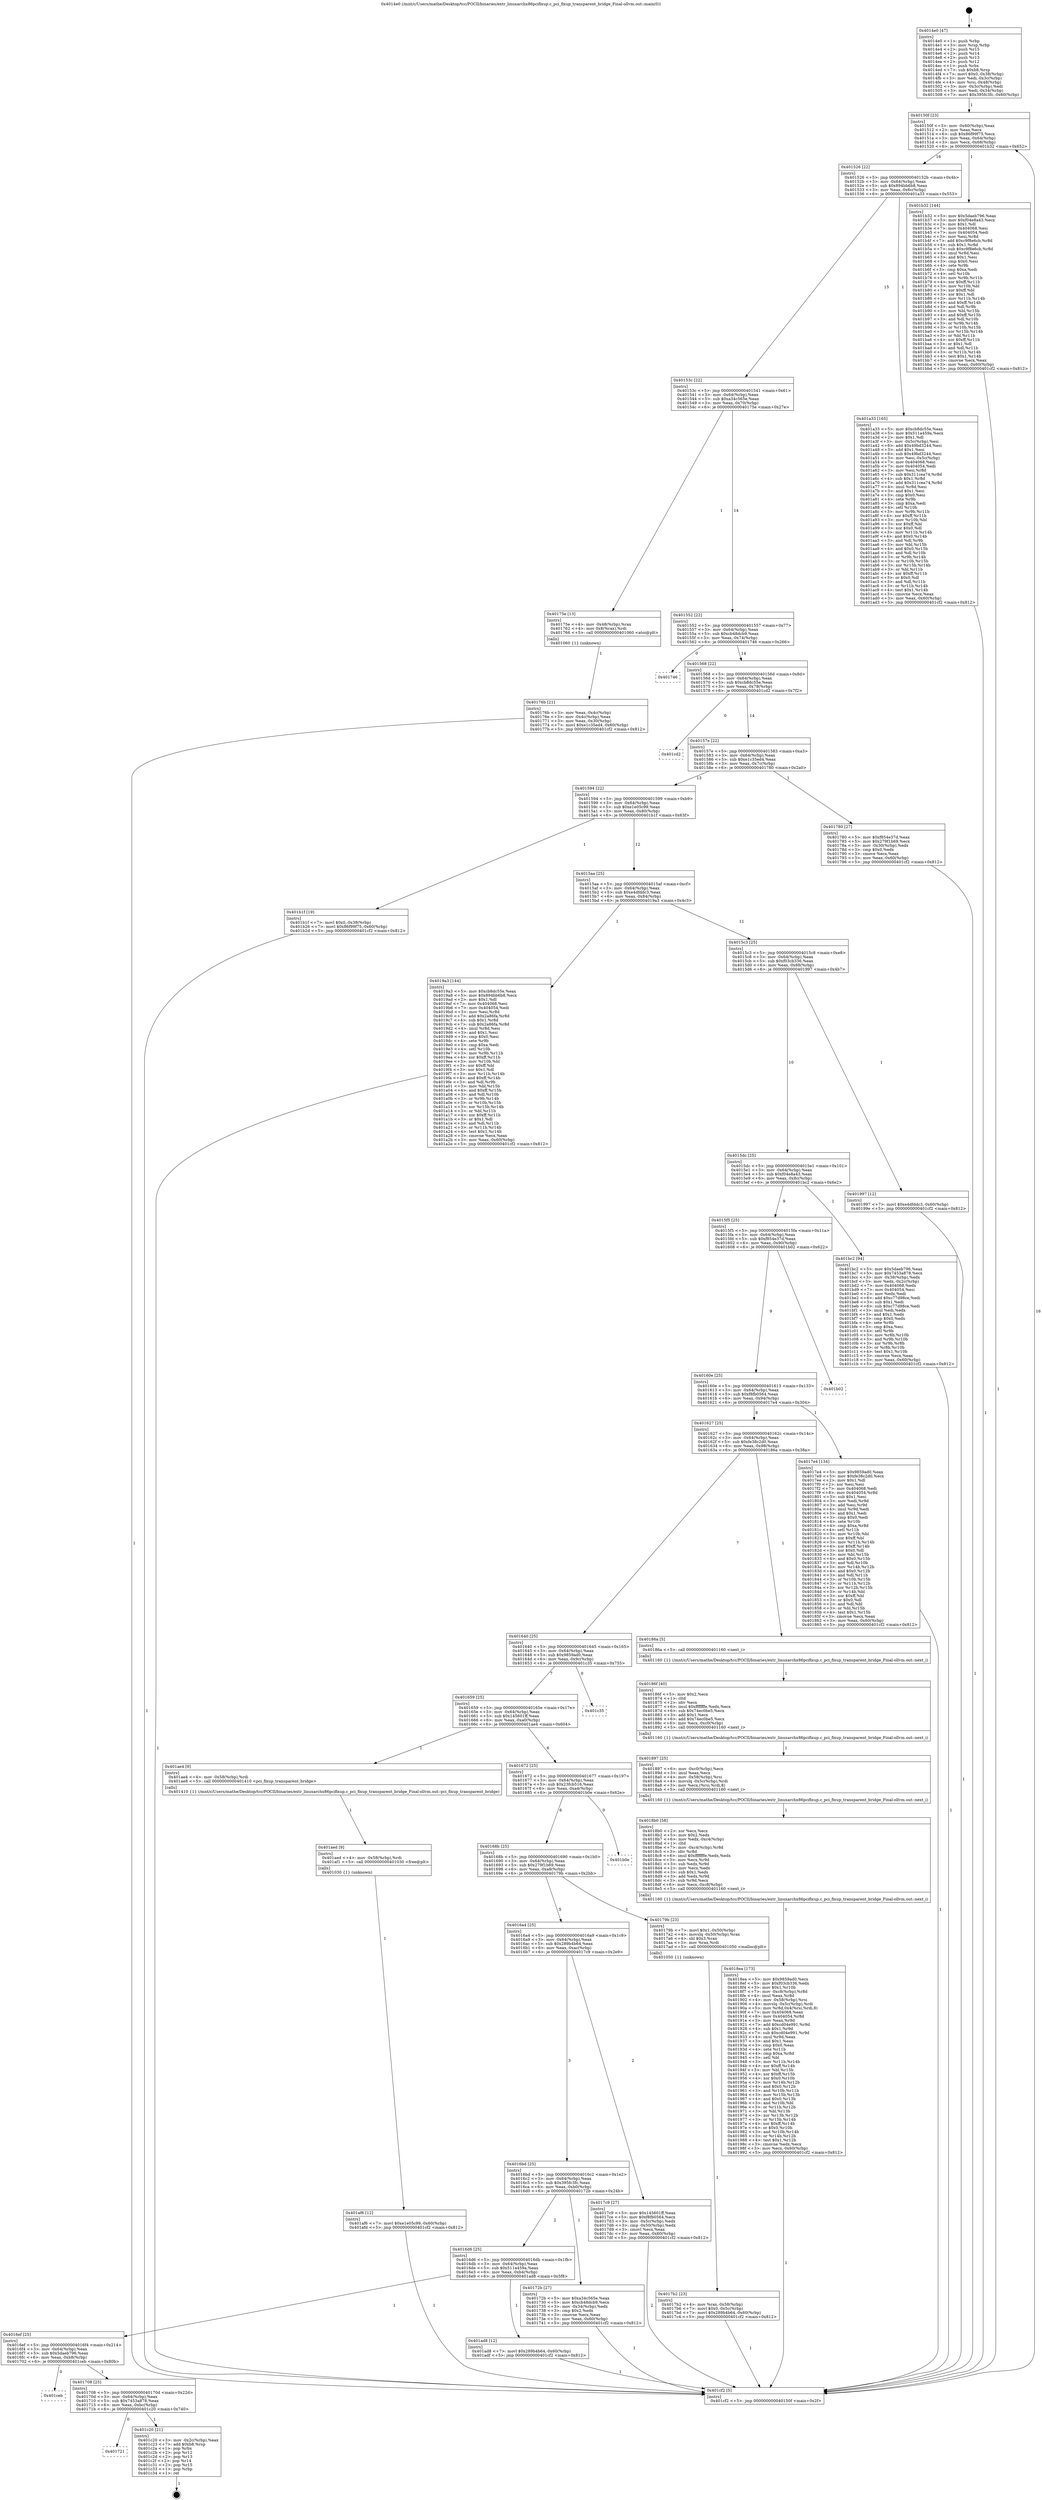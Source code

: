 digraph "0x4014e0" {
  label = "0x4014e0 (/mnt/c/Users/mathe/Desktop/tcc/POCII/binaries/extr_linuxarchx86pcifixup.c_pci_fixup_transparent_bridge_Final-ollvm.out::main(0))"
  labelloc = "t"
  node[shape=record]

  Entry [label="",width=0.3,height=0.3,shape=circle,fillcolor=black,style=filled]
  "0x40150f" [label="{
     0x40150f [23]\l
     | [instrs]\l
     &nbsp;&nbsp;0x40150f \<+3\>: mov -0x60(%rbp),%eax\l
     &nbsp;&nbsp;0x401512 \<+2\>: mov %eax,%ecx\l
     &nbsp;&nbsp;0x401514 \<+6\>: sub $0x86f99f75,%ecx\l
     &nbsp;&nbsp;0x40151a \<+3\>: mov %eax,-0x64(%rbp)\l
     &nbsp;&nbsp;0x40151d \<+3\>: mov %ecx,-0x68(%rbp)\l
     &nbsp;&nbsp;0x401520 \<+6\>: je 0000000000401b32 \<main+0x652\>\l
  }"]
  "0x401b32" [label="{
     0x401b32 [144]\l
     | [instrs]\l
     &nbsp;&nbsp;0x401b32 \<+5\>: mov $0x5daeb796,%eax\l
     &nbsp;&nbsp;0x401b37 \<+5\>: mov $0xf04e8a43,%ecx\l
     &nbsp;&nbsp;0x401b3c \<+2\>: mov $0x1,%dl\l
     &nbsp;&nbsp;0x401b3e \<+7\>: mov 0x404068,%esi\l
     &nbsp;&nbsp;0x401b45 \<+7\>: mov 0x404054,%edi\l
     &nbsp;&nbsp;0x401b4c \<+3\>: mov %esi,%r8d\l
     &nbsp;&nbsp;0x401b4f \<+7\>: add $0xc9f8e6cb,%r8d\l
     &nbsp;&nbsp;0x401b56 \<+4\>: sub $0x1,%r8d\l
     &nbsp;&nbsp;0x401b5a \<+7\>: sub $0xc9f8e6cb,%r8d\l
     &nbsp;&nbsp;0x401b61 \<+4\>: imul %r8d,%esi\l
     &nbsp;&nbsp;0x401b65 \<+3\>: and $0x1,%esi\l
     &nbsp;&nbsp;0x401b68 \<+3\>: cmp $0x0,%esi\l
     &nbsp;&nbsp;0x401b6b \<+4\>: sete %r9b\l
     &nbsp;&nbsp;0x401b6f \<+3\>: cmp $0xa,%edi\l
     &nbsp;&nbsp;0x401b72 \<+4\>: setl %r10b\l
     &nbsp;&nbsp;0x401b76 \<+3\>: mov %r9b,%r11b\l
     &nbsp;&nbsp;0x401b79 \<+4\>: xor $0xff,%r11b\l
     &nbsp;&nbsp;0x401b7d \<+3\>: mov %r10b,%bl\l
     &nbsp;&nbsp;0x401b80 \<+3\>: xor $0xff,%bl\l
     &nbsp;&nbsp;0x401b83 \<+3\>: xor $0x1,%dl\l
     &nbsp;&nbsp;0x401b86 \<+3\>: mov %r11b,%r14b\l
     &nbsp;&nbsp;0x401b89 \<+4\>: and $0xff,%r14b\l
     &nbsp;&nbsp;0x401b8d \<+3\>: and %dl,%r9b\l
     &nbsp;&nbsp;0x401b90 \<+3\>: mov %bl,%r15b\l
     &nbsp;&nbsp;0x401b93 \<+4\>: and $0xff,%r15b\l
     &nbsp;&nbsp;0x401b97 \<+3\>: and %dl,%r10b\l
     &nbsp;&nbsp;0x401b9a \<+3\>: or %r9b,%r14b\l
     &nbsp;&nbsp;0x401b9d \<+3\>: or %r10b,%r15b\l
     &nbsp;&nbsp;0x401ba0 \<+3\>: xor %r15b,%r14b\l
     &nbsp;&nbsp;0x401ba3 \<+3\>: or %bl,%r11b\l
     &nbsp;&nbsp;0x401ba6 \<+4\>: xor $0xff,%r11b\l
     &nbsp;&nbsp;0x401baa \<+3\>: or $0x1,%dl\l
     &nbsp;&nbsp;0x401bad \<+3\>: and %dl,%r11b\l
     &nbsp;&nbsp;0x401bb0 \<+3\>: or %r11b,%r14b\l
     &nbsp;&nbsp;0x401bb3 \<+4\>: test $0x1,%r14b\l
     &nbsp;&nbsp;0x401bb7 \<+3\>: cmovne %ecx,%eax\l
     &nbsp;&nbsp;0x401bba \<+3\>: mov %eax,-0x60(%rbp)\l
     &nbsp;&nbsp;0x401bbd \<+5\>: jmp 0000000000401cf2 \<main+0x812\>\l
  }"]
  "0x401526" [label="{
     0x401526 [22]\l
     | [instrs]\l
     &nbsp;&nbsp;0x401526 \<+5\>: jmp 000000000040152b \<main+0x4b\>\l
     &nbsp;&nbsp;0x40152b \<+3\>: mov -0x64(%rbp),%eax\l
     &nbsp;&nbsp;0x40152e \<+5\>: sub $0x894bb6b8,%eax\l
     &nbsp;&nbsp;0x401533 \<+3\>: mov %eax,-0x6c(%rbp)\l
     &nbsp;&nbsp;0x401536 \<+6\>: je 0000000000401a33 \<main+0x553\>\l
  }"]
  Exit [label="",width=0.3,height=0.3,shape=circle,fillcolor=black,style=filled,peripheries=2]
  "0x401a33" [label="{
     0x401a33 [165]\l
     | [instrs]\l
     &nbsp;&nbsp;0x401a33 \<+5\>: mov $0xcb8dc55e,%eax\l
     &nbsp;&nbsp;0x401a38 \<+5\>: mov $0x511a459a,%ecx\l
     &nbsp;&nbsp;0x401a3d \<+2\>: mov $0x1,%dl\l
     &nbsp;&nbsp;0x401a3f \<+3\>: mov -0x5c(%rbp),%esi\l
     &nbsp;&nbsp;0x401a42 \<+6\>: add $0x49bd3244,%esi\l
     &nbsp;&nbsp;0x401a48 \<+3\>: add $0x1,%esi\l
     &nbsp;&nbsp;0x401a4b \<+6\>: sub $0x49bd3244,%esi\l
     &nbsp;&nbsp;0x401a51 \<+3\>: mov %esi,-0x5c(%rbp)\l
     &nbsp;&nbsp;0x401a54 \<+7\>: mov 0x404068,%esi\l
     &nbsp;&nbsp;0x401a5b \<+7\>: mov 0x404054,%edi\l
     &nbsp;&nbsp;0x401a62 \<+3\>: mov %esi,%r8d\l
     &nbsp;&nbsp;0x401a65 \<+7\>: sub $0x311cea74,%r8d\l
     &nbsp;&nbsp;0x401a6c \<+4\>: sub $0x1,%r8d\l
     &nbsp;&nbsp;0x401a70 \<+7\>: add $0x311cea74,%r8d\l
     &nbsp;&nbsp;0x401a77 \<+4\>: imul %r8d,%esi\l
     &nbsp;&nbsp;0x401a7b \<+3\>: and $0x1,%esi\l
     &nbsp;&nbsp;0x401a7e \<+3\>: cmp $0x0,%esi\l
     &nbsp;&nbsp;0x401a81 \<+4\>: sete %r9b\l
     &nbsp;&nbsp;0x401a85 \<+3\>: cmp $0xa,%edi\l
     &nbsp;&nbsp;0x401a88 \<+4\>: setl %r10b\l
     &nbsp;&nbsp;0x401a8c \<+3\>: mov %r9b,%r11b\l
     &nbsp;&nbsp;0x401a8f \<+4\>: xor $0xff,%r11b\l
     &nbsp;&nbsp;0x401a93 \<+3\>: mov %r10b,%bl\l
     &nbsp;&nbsp;0x401a96 \<+3\>: xor $0xff,%bl\l
     &nbsp;&nbsp;0x401a99 \<+3\>: xor $0x0,%dl\l
     &nbsp;&nbsp;0x401a9c \<+3\>: mov %r11b,%r14b\l
     &nbsp;&nbsp;0x401a9f \<+4\>: and $0x0,%r14b\l
     &nbsp;&nbsp;0x401aa3 \<+3\>: and %dl,%r9b\l
     &nbsp;&nbsp;0x401aa6 \<+3\>: mov %bl,%r15b\l
     &nbsp;&nbsp;0x401aa9 \<+4\>: and $0x0,%r15b\l
     &nbsp;&nbsp;0x401aad \<+3\>: and %dl,%r10b\l
     &nbsp;&nbsp;0x401ab0 \<+3\>: or %r9b,%r14b\l
     &nbsp;&nbsp;0x401ab3 \<+3\>: or %r10b,%r15b\l
     &nbsp;&nbsp;0x401ab6 \<+3\>: xor %r15b,%r14b\l
     &nbsp;&nbsp;0x401ab9 \<+3\>: or %bl,%r11b\l
     &nbsp;&nbsp;0x401abc \<+4\>: xor $0xff,%r11b\l
     &nbsp;&nbsp;0x401ac0 \<+3\>: or $0x0,%dl\l
     &nbsp;&nbsp;0x401ac3 \<+3\>: and %dl,%r11b\l
     &nbsp;&nbsp;0x401ac6 \<+3\>: or %r11b,%r14b\l
     &nbsp;&nbsp;0x401ac9 \<+4\>: test $0x1,%r14b\l
     &nbsp;&nbsp;0x401acd \<+3\>: cmovne %ecx,%eax\l
     &nbsp;&nbsp;0x401ad0 \<+3\>: mov %eax,-0x60(%rbp)\l
     &nbsp;&nbsp;0x401ad3 \<+5\>: jmp 0000000000401cf2 \<main+0x812\>\l
  }"]
  "0x40153c" [label="{
     0x40153c [22]\l
     | [instrs]\l
     &nbsp;&nbsp;0x40153c \<+5\>: jmp 0000000000401541 \<main+0x61\>\l
     &nbsp;&nbsp;0x401541 \<+3\>: mov -0x64(%rbp),%eax\l
     &nbsp;&nbsp;0x401544 \<+5\>: sub $0xa34c565e,%eax\l
     &nbsp;&nbsp;0x401549 \<+3\>: mov %eax,-0x70(%rbp)\l
     &nbsp;&nbsp;0x40154c \<+6\>: je 000000000040175e \<main+0x27e\>\l
  }"]
  "0x401721" [label="{
     0x401721\l
  }", style=dashed]
  "0x40175e" [label="{
     0x40175e [13]\l
     | [instrs]\l
     &nbsp;&nbsp;0x40175e \<+4\>: mov -0x48(%rbp),%rax\l
     &nbsp;&nbsp;0x401762 \<+4\>: mov 0x8(%rax),%rdi\l
     &nbsp;&nbsp;0x401766 \<+5\>: call 0000000000401060 \<atoi@plt\>\l
     | [calls]\l
     &nbsp;&nbsp;0x401060 \{1\} (unknown)\l
  }"]
  "0x401552" [label="{
     0x401552 [22]\l
     | [instrs]\l
     &nbsp;&nbsp;0x401552 \<+5\>: jmp 0000000000401557 \<main+0x77\>\l
     &nbsp;&nbsp;0x401557 \<+3\>: mov -0x64(%rbp),%eax\l
     &nbsp;&nbsp;0x40155a \<+5\>: sub $0xcb48dcb9,%eax\l
     &nbsp;&nbsp;0x40155f \<+3\>: mov %eax,-0x74(%rbp)\l
     &nbsp;&nbsp;0x401562 \<+6\>: je 0000000000401746 \<main+0x266\>\l
  }"]
  "0x401c20" [label="{
     0x401c20 [21]\l
     | [instrs]\l
     &nbsp;&nbsp;0x401c20 \<+3\>: mov -0x2c(%rbp),%eax\l
     &nbsp;&nbsp;0x401c23 \<+7\>: add $0xb8,%rsp\l
     &nbsp;&nbsp;0x401c2a \<+1\>: pop %rbx\l
     &nbsp;&nbsp;0x401c2b \<+2\>: pop %r12\l
     &nbsp;&nbsp;0x401c2d \<+2\>: pop %r13\l
     &nbsp;&nbsp;0x401c2f \<+2\>: pop %r14\l
     &nbsp;&nbsp;0x401c31 \<+2\>: pop %r15\l
     &nbsp;&nbsp;0x401c33 \<+1\>: pop %rbp\l
     &nbsp;&nbsp;0x401c34 \<+1\>: ret\l
  }"]
  "0x401746" [label="{
     0x401746\l
  }", style=dashed]
  "0x401568" [label="{
     0x401568 [22]\l
     | [instrs]\l
     &nbsp;&nbsp;0x401568 \<+5\>: jmp 000000000040156d \<main+0x8d\>\l
     &nbsp;&nbsp;0x40156d \<+3\>: mov -0x64(%rbp),%eax\l
     &nbsp;&nbsp;0x401570 \<+5\>: sub $0xcb8dc55e,%eax\l
     &nbsp;&nbsp;0x401575 \<+3\>: mov %eax,-0x78(%rbp)\l
     &nbsp;&nbsp;0x401578 \<+6\>: je 0000000000401cd2 \<main+0x7f2\>\l
  }"]
  "0x401708" [label="{
     0x401708 [25]\l
     | [instrs]\l
     &nbsp;&nbsp;0x401708 \<+5\>: jmp 000000000040170d \<main+0x22d\>\l
     &nbsp;&nbsp;0x40170d \<+3\>: mov -0x64(%rbp),%eax\l
     &nbsp;&nbsp;0x401710 \<+5\>: sub $0x7453a878,%eax\l
     &nbsp;&nbsp;0x401715 \<+6\>: mov %eax,-0xbc(%rbp)\l
     &nbsp;&nbsp;0x40171b \<+6\>: je 0000000000401c20 \<main+0x740\>\l
  }"]
  "0x401cd2" [label="{
     0x401cd2\l
  }", style=dashed]
  "0x40157e" [label="{
     0x40157e [22]\l
     | [instrs]\l
     &nbsp;&nbsp;0x40157e \<+5\>: jmp 0000000000401583 \<main+0xa3\>\l
     &nbsp;&nbsp;0x401583 \<+3\>: mov -0x64(%rbp),%eax\l
     &nbsp;&nbsp;0x401586 \<+5\>: sub $0xe1c35ed4,%eax\l
     &nbsp;&nbsp;0x40158b \<+3\>: mov %eax,-0x7c(%rbp)\l
     &nbsp;&nbsp;0x40158e \<+6\>: je 0000000000401780 \<main+0x2a0\>\l
  }"]
  "0x401ceb" [label="{
     0x401ceb\l
  }", style=dashed]
  "0x401780" [label="{
     0x401780 [27]\l
     | [instrs]\l
     &nbsp;&nbsp;0x401780 \<+5\>: mov $0xf854e37d,%eax\l
     &nbsp;&nbsp;0x401785 \<+5\>: mov $0x279f1b69,%ecx\l
     &nbsp;&nbsp;0x40178a \<+3\>: mov -0x30(%rbp),%edx\l
     &nbsp;&nbsp;0x40178d \<+3\>: cmp $0x0,%edx\l
     &nbsp;&nbsp;0x401790 \<+3\>: cmove %ecx,%eax\l
     &nbsp;&nbsp;0x401793 \<+3\>: mov %eax,-0x60(%rbp)\l
     &nbsp;&nbsp;0x401796 \<+5\>: jmp 0000000000401cf2 \<main+0x812\>\l
  }"]
  "0x401594" [label="{
     0x401594 [22]\l
     | [instrs]\l
     &nbsp;&nbsp;0x401594 \<+5\>: jmp 0000000000401599 \<main+0xb9\>\l
     &nbsp;&nbsp;0x401599 \<+3\>: mov -0x64(%rbp),%eax\l
     &nbsp;&nbsp;0x40159c \<+5\>: sub $0xe1e05c99,%eax\l
     &nbsp;&nbsp;0x4015a1 \<+3\>: mov %eax,-0x80(%rbp)\l
     &nbsp;&nbsp;0x4015a4 \<+6\>: je 0000000000401b1f \<main+0x63f\>\l
  }"]
  "0x401af6" [label="{
     0x401af6 [12]\l
     | [instrs]\l
     &nbsp;&nbsp;0x401af6 \<+7\>: movl $0xe1e05c99,-0x60(%rbp)\l
     &nbsp;&nbsp;0x401afd \<+5\>: jmp 0000000000401cf2 \<main+0x812\>\l
  }"]
  "0x401b1f" [label="{
     0x401b1f [19]\l
     | [instrs]\l
     &nbsp;&nbsp;0x401b1f \<+7\>: movl $0x0,-0x38(%rbp)\l
     &nbsp;&nbsp;0x401b26 \<+7\>: movl $0x86f99f75,-0x60(%rbp)\l
     &nbsp;&nbsp;0x401b2d \<+5\>: jmp 0000000000401cf2 \<main+0x812\>\l
  }"]
  "0x4015aa" [label="{
     0x4015aa [25]\l
     | [instrs]\l
     &nbsp;&nbsp;0x4015aa \<+5\>: jmp 00000000004015af \<main+0xcf\>\l
     &nbsp;&nbsp;0x4015af \<+3\>: mov -0x64(%rbp),%eax\l
     &nbsp;&nbsp;0x4015b2 \<+5\>: sub $0xe4dfddc3,%eax\l
     &nbsp;&nbsp;0x4015b7 \<+6\>: mov %eax,-0x84(%rbp)\l
     &nbsp;&nbsp;0x4015bd \<+6\>: je 00000000004019a3 \<main+0x4c3\>\l
  }"]
  "0x401aed" [label="{
     0x401aed [9]\l
     | [instrs]\l
     &nbsp;&nbsp;0x401aed \<+4\>: mov -0x58(%rbp),%rdi\l
     &nbsp;&nbsp;0x401af1 \<+5\>: call 0000000000401030 \<free@plt\>\l
     | [calls]\l
     &nbsp;&nbsp;0x401030 \{1\} (unknown)\l
  }"]
  "0x4019a3" [label="{
     0x4019a3 [144]\l
     | [instrs]\l
     &nbsp;&nbsp;0x4019a3 \<+5\>: mov $0xcb8dc55e,%eax\l
     &nbsp;&nbsp;0x4019a8 \<+5\>: mov $0x894bb6b8,%ecx\l
     &nbsp;&nbsp;0x4019ad \<+2\>: mov $0x1,%dl\l
     &nbsp;&nbsp;0x4019af \<+7\>: mov 0x404068,%esi\l
     &nbsp;&nbsp;0x4019b6 \<+7\>: mov 0x404054,%edi\l
     &nbsp;&nbsp;0x4019bd \<+3\>: mov %esi,%r8d\l
     &nbsp;&nbsp;0x4019c0 \<+7\>: add $0x2a86fa,%r8d\l
     &nbsp;&nbsp;0x4019c7 \<+4\>: sub $0x1,%r8d\l
     &nbsp;&nbsp;0x4019cb \<+7\>: sub $0x2a86fa,%r8d\l
     &nbsp;&nbsp;0x4019d2 \<+4\>: imul %r8d,%esi\l
     &nbsp;&nbsp;0x4019d6 \<+3\>: and $0x1,%esi\l
     &nbsp;&nbsp;0x4019d9 \<+3\>: cmp $0x0,%esi\l
     &nbsp;&nbsp;0x4019dc \<+4\>: sete %r9b\l
     &nbsp;&nbsp;0x4019e0 \<+3\>: cmp $0xa,%edi\l
     &nbsp;&nbsp;0x4019e3 \<+4\>: setl %r10b\l
     &nbsp;&nbsp;0x4019e7 \<+3\>: mov %r9b,%r11b\l
     &nbsp;&nbsp;0x4019ea \<+4\>: xor $0xff,%r11b\l
     &nbsp;&nbsp;0x4019ee \<+3\>: mov %r10b,%bl\l
     &nbsp;&nbsp;0x4019f1 \<+3\>: xor $0xff,%bl\l
     &nbsp;&nbsp;0x4019f4 \<+3\>: xor $0x1,%dl\l
     &nbsp;&nbsp;0x4019f7 \<+3\>: mov %r11b,%r14b\l
     &nbsp;&nbsp;0x4019fa \<+4\>: and $0xff,%r14b\l
     &nbsp;&nbsp;0x4019fe \<+3\>: and %dl,%r9b\l
     &nbsp;&nbsp;0x401a01 \<+3\>: mov %bl,%r15b\l
     &nbsp;&nbsp;0x401a04 \<+4\>: and $0xff,%r15b\l
     &nbsp;&nbsp;0x401a08 \<+3\>: and %dl,%r10b\l
     &nbsp;&nbsp;0x401a0b \<+3\>: or %r9b,%r14b\l
     &nbsp;&nbsp;0x401a0e \<+3\>: or %r10b,%r15b\l
     &nbsp;&nbsp;0x401a11 \<+3\>: xor %r15b,%r14b\l
     &nbsp;&nbsp;0x401a14 \<+3\>: or %bl,%r11b\l
     &nbsp;&nbsp;0x401a17 \<+4\>: xor $0xff,%r11b\l
     &nbsp;&nbsp;0x401a1b \<+3\>: or $0x1,%dl\l
     &nbsp;&nbsp;0x401a1e \<+3\>: and %dl,%r11b\l
     &nbsp;&nbsp;0x401a21 \<+3\>: or %r11b,%r14b\l
     &nbsp;&nbsp;0x401a24 \<+4\>: test $0x1,%r14b\l
     &nbsp;&nbsp;0x401a28 \<+3\>: cmovne %ecx,%eax\l
     &nbsp;&nbsp;0x401a2b \<+3\>: mov %eax,-0x60(%rbp)\l
     &nbsp;&nbsp;0x401a2e \<+5\>: jmp 0000000000401cf2 \<main+0x812\>\l
  }"]
  "0x4015c3" [label="{
     0x4015c3 [25]\l
     | [instrs]\l
     &nbsp;&nbsp;0x4015c3 \<+5\>: jmp 00000000004015c8 \<main+0xe8\>\l
     &nbsp;&nbsp;0x4015c8 \<+3\>: mov -0x64(%rbp),%eax\l
     &nbsp;&nbsp;0x4015cb \<+5\>: sub $0xf03cb336,%eax\l
     &nbsp;&nbsp;0x4015d0 \<+6\>: mov %eax,-0x88(%rbp)\l
     &nbsp;&nbsp;0x4015d6 \<+6\>: je 0000000000401997 \<main+0x4b7\>\l
  }"]
  "0x4016ef" [label="{
     0x4016ef [25]\l
     | [instrs]\l
     &nbsp;&nbsp;0x4016ef \<+5\>: jmp 00000000004016f4 \<main+0x214\>\l
     &nbsp;&nbsp;0x4016f4 \<+3\>: mov -0x64(%rbp),%eax\l
     &nbsp;&nbsp;0x4016f7 \<+5\>: sub $0x5daeb796,%eax\l
     &nbsp;&nbsp;0x4016fc \<+6\>: mov %eax,-0xb8(%rbp)\l
     &nbsp;&nbsp;0x401702 \<+6\>: je 0000000000401ceb \<main+0x80b\>\l
  }"]
  "0x401997" [label="{
     0x401997 [12]\l
     | [instrs]\l
     &nbsp;&nbsp;0x401997 \<+7\>: movl $0xe4dfddc3,-0x60(%rbp)\l
     &nbsp;&nbsp;0x40199e \<+5\>: jmp 0000000000401cf2 \<main+0x812\>\l
  }"]
  "0x4015dc" [label="{
     0x4015dc [25]\l
     | [instrs]\l
     &nbsp;&nbsp;0x4015dc \<+5\>: jmp 00000000004015e1 \<main+0x101\>\l
     &nbsp;&nbsp;0x4015e1 \<+3\>: mov -0x64(%rbp),%eax\l
     &nbsp;&nbsp;0x4015e4 \<+5\>: sub $0xf04e8a43,%eax\l
     &nbsp;&nbsp;0x4015e9 \<+6\>: mov %eax,-0x8c(%rbp)\l
     &nbsp;&nbsp;0x4015ef \<+6\>: je 0000000000401bc2 \<main+0x6e2\>\l
  }"]
  "0x401ad8" [label="{
     0x401ad8 [12]\l
     | [instrs]\l
     &nbsp;&nbsp;0x401ad8 \<+7\>: movl $0x289b4b64,-0x60(%rbp)\l
     &nbsp;&nbsp;0x401adf \<+5\>: jmp 0000000000401cf2 \<main+0x812\>\l
  }"]
  "0x401bc2" [label="{
     0x401bc2 [94]\l
     | [instrs]\l
     &nbsp;&nbsp;0x401bc2 \<+5\>: mov $0x5daeb796,%eax\l
     &nbsp;&nbsp;0x401bc7 \<+5\>: mov $0x7453a878,%ecx\l
     &nbsp;&nbsp;0x401bcc \<+3\>: mov -0x38(%rbp),%edx\l
     &nbsp;&nbsp;0x401bcf \<+3\>: mov %edx,-0x2c(%rbp)\l
     &nbsp;&nbsp;0x401bd2 \<+7\>: mov 0x404068,%edx\l
     &nbsp;&nbsp;0x401bd9 \<+7\>: mov 0x404054,%esi\l
     &nbsp;&nbsp;0x401be0 \<+2\>: mov %edx,%edi\l
     &nbsp;&nbsp;0x401be2 \<+6\>: add $0xc77d98ce,%edi\l
     &nbsp;&nbsp;0x401be8 \<+3\>: sub $0x1,%edi\l
     &nbsp;&nbsp;0x401beb \<+6\>: sub $0xc77d98ce,%edi\l
     &nbsp;&nbsp;0x401bf1 \<+3\>: imul %edi,%edx\l
     &nbsp;&nbsp;0x401bf4 \<+3\>: and $0x1,%edx\l
     &nbsp;&nbsp;0x401bf7 \<+3\>: cmp $0x0,%edx\l
     &nbsp;&nbsp;0x401bfa \<+4\>: sete %r8b\l
     &nbsp;&nbsp;0x401bfe \<+3\>: cmp $0xa,%esi\l
     &nbsp;&nbsp;0x401c01 \<+4\>: setl %r9b\l
     &nbsp;&nbsp;0x401c05 \<+3\>: mov %r8b,%r10b\l
     &nbsp;&nbsp;0x401c08 \<+3\>: and %r9b,%r10b\l
     &nbsp;&nbsp;0x401c0b \<+3\>: xor %r9b,%r8b\l
     &nbsp;&nbsp;0x401c0e \<+3\>: or %r8b,%r10b\l
     &nbsp;&nbsp;0x401c11 \<+4\>: test $0x1,%r10b\l
     &nbsp;&nbsp;0x401c15 \<+3\>: cmovne %ecx,%eax\l
     &nbsp;&nbsp;0x401c18 \<+3\>: mov %eax,-0x60(%rbp)\l
     &nbsp;&nbsp;0x401c1b \<+5\>: jmp 0000000000401cf2 \<main+0x812\>\l
  }"]
  "0x4015f5" [label="{
     0x4015f5 [25]\l
     | [instrs]\l
     &nbsp;&nbsp;0x4015f5 \<+5\>: jmp 00000000004015fa \<main+0x11a\>\l
     &nbsp;&nbsp;0x4015fa \<+3\>: mov -0x64(%rbp),%eax\l
     &nbsp;&nbsp;0x4015fd \<+5\>: sub $0xf854e37d,%eax\l
     &nbsp;&nbsp;0x401602 \<+6\>: mov %eax,-0x90(%rbp)\l
     &nbsp;&nbsp;0x401608 \<+6\>: je 0000000000401b02 \<main+0x622\>\l
  }"]
  "0x4018ea" [label="{
     0x4018ea [173]\l
     | [instrs]\l
     &nbsp;&nbsp;0x4018ea \<+5\>: mov $0x9859ad0,%ecx\l
     &nbsp;&nbsp;0x4018ef \<+5\>: mov $0xf03cb336,%edx\l
     &nbsp;&nbsp;0x4018f4 \<+3\>: mov $0x1,%r10b\l
     &nbsp;&nbsp;0x4018f7 \<+7\>: mov -0xc8(%rbp),%r8d\l
     &nbsp;&nbsp;0x4018fe \<+4\>: imul %eax,%r8d\l
     &nbsp;&nbsp;0x401902 \<+4\>: mov -0x58(%rbp),%rsi\l
     &nbsp;&nbsp;0x401906 \<+4\>: movslq -0x5c(%rbp),%rdi\l
     &nbsp;&nbsp;0x40190a \<+5\>: mov %r8d,0x4(%rsi,%rdi,8)\l
     &nbsp;&nbsp;0x40190f \<+7\>: mov 0x404068,%eax\l
     &nbsp;&nbsp;0x401916 \<+8\>: mov 0x404054,%r8d\l
     &nbsp;&nbsp;0x40191e \<+3\>: mov %eax,%r9d\l
     &nbsp;&nbsp;0x401921 \<+7\>: add $0xcd04e991,%r9d\l
     &nbsp;&nbsp;0x401928 \<+4\>: sub $0x1,%r9d\l
     &nbsp;&nbsp;0x40192c \<+7\>: sub $0xcd04e991,%r9d\l
     &nbsp;&nbsp;0x401933 \<+4\>: imul %r9d,%eax\l
     &nbsp;&nbsp;0x401937 \<+3\>: and $0x1,%eax\l
     &nbsp;&nbsp;0x40193a \<+3\>: cmp $0x0,%eax\l
     &nbsp;&nbsp;0x40193d \<+4\>: sete %r11b\l
     &nbsp;&nbsp;0x401941 \<+4\>: cmp $0xa,%r8d\l
     &nbsp;&nbsp;0x401945 \<+3\>: setl %bl\l
     &nbsp;&nbsp;0x401948 \<+3\>: mov %r11b,%r14b\l
     &nbsp;&nbsp;0x40194b \<+4\>: xor $0xff,%r14b\l
     &nbsp;&nbsp;0x40194f \<+3\>: mov %bl,%r15b\l
     &nbsp;&nbsp;0x401952 \<+4\>: xor $0xff,%r15b\l
     &nbsp;&nbsp;0x401956 \<+4\>: xor $0x0,%r10b\l
     &nbsp;&nbsp;0x40195a \<+3\>: mov %r14b,%r12b\l
     &nbsp;&nbsp;0x40195d \<+4\>: and $0x0,%r12b\l
     &nbsp;&nbsp;0x401961 \<+3\>: and %r10b,%r11b\l
     &nbsp;&nbsp;0x401964 \<+3\>: mov %r15b,%r13b\l
     &nbsp;&nbsp;0x401967 \<+4\>: and $0x0,%r13b\l
     &nbsp;&nbsp;0x40196b \<+3\>: and %r10b,%bl\l
     &nbsp;&nbsp;0x40196e \<+3\>: or %r11b,%r12b\l
     &nbsp;&nbsp;0x401971 \<+3\>: or %bl,%r13b\l
     &nbsp;&nbsp;0x401974 \<+3\>: xor %r13b,%r12b\l
     &nbsp;&nbsp;0x401977 \<+3\>: or %r15b,%r14b\l
     &nbsp;&nbsp;0x40197a \<+4\>: xor $0xff,%r14b\l
     &nbsp;&nbsp;0x40197e \<+4\>: or $0x0,%r10b\l
     &nbsp;&nbsp;0x401982 \<+3\>: and %r10b,%r14b\l
     &nbsp;&nbsp;0x401985 \<+3\>: or %r14b,%r12b\l
     &nbsp;&nbsp;0x401988 \<+4\>: test $0x1,%r12b\l
     &nbsp;&nbsp;0x40198c \<+3\>: cmovne %edx,%ecx\l
     &nbsp;&nbsp;0x40198f \<+3\>: mov %ecx,-0x60(%rbp)\l
     &nbsp;&nbsp;0x401992 \<+5\>: jmp 0000000000401cf2 \<main+0x812\>\l
  }"]
  "0x401b02" [label="{
     0x401b02\l
  }", style=dashed]
  "0x40160e" [label="{
     0x40160e [25]\l
     | [instrs]\l
     &nbsp;&nbsp;0x40160e \<+5\>: jmp 0000000000401613 \<main+0x133\>\l
     &nbsp;&nbsp;0x401613 \<+3\>: mov -0x64(%rbp),%eax\l
     &nbsp;&nbsp;0x401616 \<+5\>: sub $0xf8fb0564,%eax\l
     &nbsp;&nbsp;0x40161b \<+6\>: mov %eax,-0x94(%rbp)\l
     &nbsp;&nbsp;0x401621 \<+6\>: je 00000000004017e4 \<main+0x304\>\l
  }"]
  "0x4018b0" [label="{
     0x4018b0 [58]\l
     | [instrs]\l
     &nbsp;&nbsp;0x4018b0 \<+2\>: xor %ecx,%ecx\l
     &nbsp;&nbsp;0x4018b2 \<+5\>: mov $0x2,%edx\l
     &nbsp;&nbsp;0x4018b7 \<+6\>: mov %edx,-0xc4(%rbp)\l
     &nbsp;&nbsp;0x4018bd \<+1\>: cltd\l
     &nbsp;&nbsp;0x4018be \<+7\>: mov -0xc4(%rbp),%r8d\l
     &nbsp;&nbsp;0x4018c5 \<+3\>: idiv %r8d\l
     &nbsp;&nbsp;0x4018c8 \<+6\>: imul $0xfffffffe,%edx,%edx\l
     &nbsp;&nbsp;0x4018ce \<+3\>: mov %ecx,%r9d\l
     &nbsp;&nbsp;0x4018d1 \<+3\>: sub %edx,%r9d\l
     &nbsp;&nbsp;0x4018d4 \<+2\>: mov %ecx,%edx\l
     &nbsp;&nbsp;0x4018d6 \<+3\>: sub $0x1,%edx\l
     &nbsp;&nbsp;0x4018d9 \<+3\>: add %edx,%r9d\l
     &nbsp;&nbsp;0x4018dc \<+3\>: sub %r9d,%ecx\l
     &nbsp;&nbsp;0x4018df \<+6\>: mov %ecx,-0xc8(%rbp)\l
     &nbsp;&nbsp;0x4018e5 \<+5\>: call 0000000000401160 \<next_i\>\l
     | [calls]\l
     &nbsp;&nbsp;0x401160 \{1\} (/mnt/c/Users/mathe/Desktop/tcc/POCII/binaries/extr_linuxarchx86pcifixup.c_pci_fixup_transparent_bridge_Final-ollvm.out::next_i)\l
  }"]
  "0x4017e4" [label="{
     0x4017e4 [134]\l
     | [instrs]\l
     &nbsp;&nbsp;0x4017e4 \<+5\>: mov $0x9859ad0,%eax\l
     &nbsp;&nbsp;0x4017e9 \<+5\>: mov $0xfe38c2d0,%ecx\l
     &nbsp;&nbsp;0x4017ee \<+2\>: mov $0x1,%dl\l
     &nbsp;&nbsp;0x4017f0 \<+2\>: xor %esi,%esi\l
     &nbsp;&nbsp;0x4017f2 \<+7\>: mov 0x404068,%edi\l
     &nbsp;&nbsp;0x4017f9 \<+8\>: mov 0x404054,%r8d\l
     &nbsp;&nbsp;0x401801 \<+3\>: sub $0x1,%esi\l
     &nbsp;&nbsp;0x401804 \<+3\>: mov %edi,%r9d\l
     &nbsp;&nbsp;0x401807 \<+3\>: add %esi,%r9d\l
     &nbsp;&nbsp;0x40180a \<+4\>: imul %r9d,%edi\l
     &nbsp;&nbsp;0x40180e \<+3\>: and $0x1,%edi\l
     &nbsp;&nbsp;0x401811 \<+3\>: cmp $0x0,%edi\l
     &nbsp;&nbsp;0x401814 \<+4\>: sete %r10b\l
     &nbsp;&nbsp;0x401818 \<+4\>: cmp $0xa,%r8d\l
     &nbsp;&nbsp;0x40181c \<+4\>: setl %r11b\l
     &nbsp;&nbsp;0x401820 \<+3\>: mov %r10b,%bl\l
     &nbsp;&nbsp;0x401823 \<+3\>: xor $0xff,%bl\l
     &nbsp;&nbsp;0x401826 \<+3\>: mov %r11b,%r14b\l
     &nbsp;&nbsp;0x401829 \<+4\>: xor $0xff,%r14b\l
     &nbsp;&nbsp;0x40182d \<+3\>: xor $0x0,%dl\l
     &nbsp;&nbsp;0x401830 \<+3\>: mov %bl,%r15b\l
     &nbsp;&nbsp;0x401833 \<+4\>: and $0x0,%r15b\l
     &nbsp;&nbsp;0x401837 \<+3\>: and %dl,%r10b\l
     &nbsp;&nbsp;0x40183a \<+3\>: mov %r14b,%r12b\l
     &nbsp;&nbsp;0x40183d \<+4\>: and $0x0,%r12b\l
     &nbsp;&nbsp;0x401841 \<+3\>: and %dl,%r11b\l
     &nbsp;&nbsp;0x401844 \<+3\>: or %r10b,%r15b\l
     &nbsp;&nbsp;0x401847 \<+3\>: or %r11b,%r12b\l
     &nbsp;&nbsp;0x40184a \<+3\>: xor %r12b,%r15b\l
     &nbsp;&nbsp;0x40184d \<+3\>: or %r14b,%bl\l
     &nbsp;&nbsp;0x401850 \<+3\>: xor $0xff,%bl\l
     &nbsp;&nbsp;0x401853 \<+3\>: or $0x0,%dl\l
     &nbsp;&nbsp;0x401856 \<+2\>: and %dl,%bl\l
     &nbsp;&nbsp;0x401858 \<+3\>: or %bl,%r15b\l
     &nbsp;&nbsp;0x40185b \<+4\>: test $0x1,%r15b\l
     &nbsp;&nbsp;0x40185f \<+3\>: cmovne %ecx,%eax\l
     &nbsp;&nbsp;0x401862 \<+3\>: mov %eax,-0x60(%rbp)\l
     &nbsp;&nbsp;0x401865 \<+5\>: jmp 0000000000401cf2 \<main+0x812\>\l
  }"]
  "0x401627" [label="{
     0x401627 [25]\l
     | [instrs]\l
     &nbsp;&nbsp;0x401627 \<+5\>: jmp 000000000040162c \<main+0x14c\>\l
     &nbsp;&nbsp;0x40162c \<+3\>: mov -0x64(%rbp),%eax\l
     &nbsp;&nbsp;0x40162f \<+5\>: sub $0xfe38c2d0,%eax\l
     &nbsp;&nbsp;0x401634 \<+6\>: mov %eax,-0x98(%rbp)\l
     &nbsp;&nbsp;0x40163a \<+6\>: je 000000000040186a \<main+0x38a\>\l
  }"]
  "0x401897" [label="{
     0x401897 [25]\l
     | [instrs]\l
     &nbsp;&nbsp;0x401897 \<+6\>: mov -0xc0(%rbp),%ecx\l
     &nbsp;&nbsp;0x40189d \<+3\>: imul %eax,%ecx\l
     &nbsp;&nbsp;0x4018a0 \<+4\>: mov -0x58(%rbp),%rsi\l
     &nbsp;&nbsp;0x4018a4 \<+4\>: movslq -0x5c(%rbp),%rdi\l
     &nbsp;&nbsp;0x4018a8 \<+3\>: mov %ecx,(%rsi,%rdi,8)\l
     &nbsp;&nbsp;0x4018ab \<+5\>: call 0000000000401160 \<next_i\>\l
     | [calls]\l
     &nbsp;&nbsp;0x401160 \{1\} (/mnt/c/Users/mathe/Desktop/tcc/POCII/binaries/extr_linuxarchx86pcifixup.c_pci_fixup_transparent_bridge_Final-ollvm.out::next_i)\l
  }"]
  "0x40186a" [label="{
     0x40186a [5]\l
     | [instrs]\l
     &nbsp;&nbsp;0x40186a \<+5\>: call 0000000000401160 \<next_i\>\l
     | [calls]\l
     &nbsp;&nbsp;0x401160 \{1\} (/mnt/c/Users/mathe/Desktop/tcc/POCII/binaries/extr_linuxarchx86pcifixup.c_pci_fixup_transparent_bridge_Final-ollvm.out::next_i)\l
  }"]
  "0x401640" [label="{
     0x401640 [25]\l
     | [instrs]\l
     &nbsp;&nbsp;0x401640 \<+5\>: jmp 0000000000401645 \<main+0x165\>\l
     &nbsp;&nbsp;0x401645 \<+3\>: mov -0x64(%rbp),%eax\l
     &nbsp;&nbsp;0x401648 \<+5\>: sub $0x9859ad0,%eax\l
     &nbsp;&nbsp;0x40164d \<+6\>: mov %eax,-0x9c(%rbp)\l
     &nbsp;&nbsp;0x401653 \<+6\>: je 0000000000401c35 \<main+0x755\>\l
  }"]
  "0x40186f" [label="{
     0x40186f [40]\l
     | [instrs]\l
     &nbsp;&nbsp;0x40186f \<+5\>: mov $0x2,%ecx\l
     &nbsp;&nbsp;0x401874 \<+1\>: cltd\l
     &nbsp;&nbsp;0x401875 \<+2\>: idiv %ecx\l
     &nbsp;&nbsp;0x401877 \<+6\>: imul $0xfffffffe,%edx,%ecx\l
     &nbsp;&nbsp;0x40187d \<+6\>: sub $0x74ec0be5,%ecx\l
     &nbsp;&nbsp;0x401883 \<+3\>: add $0x1,%ecx\l
     &nbsp;&nbsp;0x401886 \<+6\>: add $0x74ec0be5,%ecx\l
     &nbsp;&nbsp;0x40188c \<+6\>: mov %ecx,-0xc0(%rbp)\l
     &nbsp;&nbsp;0x401892 \<+5\>: call 0000000000401160 \<next_i\>\l
     | [calls]\l
     &nbsp;&nbsp;0x401160 \{1\} (/mnt/c/Users/mathe/Desktop/tcc/POCII/binaries/extr_linuxarchx86pcifixup.c_pci_fixup_transparent_bridge_Final-ollvm.out::next_i)\l
  }"]
  "0x401c35" [label="{
     0x401c35\l
  }", style=dashed]
  "0x401659" [label="{
     0x401659 [25]\l
     | [instrs]\l
     &nbsp;&nbsp;0x401659 \<+5\>: jmp 000000000040165e \<main+0x17e\>\l
     &nbsp;&nbsp;0x40165e \<+3\>: mov -0x64(%rbp),%eax\l
     &nbsp;&nbsp;0x401661 \<+5\>: sub $0x145601ff,%eax\l
     &nbsp;&nbsp;0x401666 \<+6\>: mov %eax,-0xa0(%rbp)\l
     &nbsp;&nbsp;0x40166c \<+6\>: je 0000000000401ae4 \<main+0x604\>\l
  }"]
  "0x4017b2" [label="{
     0x4017b2 [23]\l
     | [instrs]\l
     &nbsp;&nbsp;0x4017b2 \<+4\>: mov %rax,-0x58(%rbp)\l
     &nbsp;&nbsp;0x4017b6 \<+7\>: movl $0x0,-0x5c(%rbp)\l
     &nbsp;&nbsp;0x4017bd \<+7\>: movl $0x289b4b64,-0x60(%rbp)\l
     &nbsp;&nbsp;0x4017c4 \<+5\>: jmp 0000000000401cf2 \<main+0x812\>\l
  }"]
  "0x401ae4" [label="{
     0x401ae4 [9]\l
     | [instrs]\l
     &nbsp;&nbsp;0x401ae4 \<+4\>: mov -0x58(%rbp),%rdi\l
     &nbsp;&nbsp;0x401ae8 \<+5\>: call 0000000000401410 \<pci_fixup_transparent_bridge\>\l
     | [calls]\l
     &nbsp;&nbsp;0x401410 \{1\} (/mnt/c/Users/mathe/Desktop/tcc/POCII/binaries/extr_linuxarchx86pcifixup.c_pci_fixup_transparent_bridge_Final-ollvm.out::pci_fixup_transparent_bridge)\l
  }"]
  "0x401672" [label="{
     0x401672 [25]\l
     | [instrs]\l
     &nbsp;&nbsp;0x401672 \<+5\>: jmp 0000000000401677 \<main+0x197\>\l
     &nbsp;&nbsp;0x401677 \<+3\>: mov -0x64(%rbp),%eax\l
     &nbsp;&nbsp;0x40167a \<+5\>: sub $0x23fcb516,%eax\l
     &nbsp;&nbsp;0x40167f \<+6\>: mov %eax,-0xa4(%rbp)\l
     &nbsp;&nbsp;0x401685 \<+6\>: je 0000000000401b0e \<main+0x62e\>\l
  }"]
  "0x40176b" [label="{
     0x40176b [21]\l
     | [instrs]\l
     &nbsp;&nbsp;0x40176b \<+3\>: mov %eax,-0x4c(%rbp)\l
     &nbsp;&nbsp;0x40176e \<+3\>: mov -0x4c(%rbp),%eax\l
     &nbsp;&nbsp;0x401771 \<+3\>: mov %eax,-0x30(%rbp)\l
     &nbsp;&nbsp;0x401774 \<+7\>: movl $0xe1c35ed4,-0x60(%rbp)\l
     &nbsp;&nbsp;0x40177b \<+5\>: jmp 0000000000401cf2 \<main+0x812\>\l
  }"]
  "0x401b0e" [label="{
     0x401b0e\l
  }", style=dashed]
  "0x40168b" [label="{
     0x40168b [25]\l
     | [instrs]\l
     &nbsp;&nbsp;0x40168b \<+5\>: jmp 0000000000401690 \<main+0x1b0\>\l
     &nbsp;&nbsp;0x401690 \<+3\>: mov -0x64(%rbp),%eax\l
     &nbsp;&nbsp;0x401693 \<+5\>: sub $0x279f1b69,%eax\l
     &nbsp;&nbsp;0x401698 \<+6\>: mov %eax,-0xa8(%rbp)\l
     &nbsp;&nbsp;0x40169e \<+6\>: je 000000000040179b \<main+0x2bb\>\l
  }"]
  "0x4014e0" [label="{
     0x4014e0 [47]\l
     | [instrs]\l
     &nbsp;&nbsp;0x4014e0 \<+1\>: push %rbp\l
     &nbsp;&nbsp;0x4014e1 \<+3\>: mov %rsp,%rbp\l
     &nbsp;&nbsp;0x4014e4 \<+2\>: push %r15\l
     &nbsp;&nbsp;0x4014e6 \<+2\>: push %r14\l
     &nbsp;&nbsp;0x4014e8 \<+2\>: push %r13\l
     &nbsp;&nbsp;0x4014ea \<+2\>: push %r12\l
     &nbsp;&nbsp;0x4014ec \<+1\>: push %rbx\l
     &nbsp;&nbsp;0x4014ed \<+7\>: sub $0xb8,%rsp\l
     &nbsp;&nbsp;0x4014f4 \<+7\>: movl $0x0,-0x38(%rbp)\l
     &nbsp;&nbsp;0x4014fb \<+3\>: mov %edi,-0x3c(%rbp)\l
     &nbsp;&nbsp;0x4014fe \<+4\>: mov %rsi,-0x48(%rbp)\l
     &nbsp;&nbsp;0x401502 \<+3\>: mov -0x3c(%rbp),%edi\l
     &nbsp;&nbsp;0x401505 \<+3\>: mov %edi,-0x34(%rbp)\l
     &nbsp;&nbsp;0x401508 \<+7\>: movl $0x395fc3fc,-0x60(%rbp)\l
  }"]
  "0x40179b" [label="{
     0x40179b [23]\l
     | [instrs]\l
     &nbsp;&nbsp;0x40179b \<+7\>: movl $0x1,-0x50(%rbp)\l
     &nbsp;&nbsp;0x4017a2 \<+4\>: movslq -0x50(%rbp),%rax\l
     &nbsp;&nbsp;0x4017a6 \<+4\>: shl $0x3,%rax\l
     &nbsp;&nbsp;0x4017aa \<+3\>: mov %rax,%rdi\l
     &nbsp;&nbsp;0x4017ad \<+5\>: call 0000000000401050 \<malloc@plt\>\l
     | [calls]\l
     &nbsp;&nbsp;0x401050 \{1\} (unknown)\l
  }"]
  "0x4016a4" [label="{
     0x4016a4 [25]\l
     | [instrs]\l
     &nbsp;&nbsp;0x4016a4 \<+5\>: jmp 00000000004016a9 \<main+0x1c9\>\l
     &nbsp;&nbsp;0x4016a9 \<+3\>: mov -0x64(%rbp),%eax\l
     &nbsp;&nbsp;0x4016ac \<+5\>: sub $0x289b4b64,%eax\l
     &nbsp;&nbsp;0x4016b1 \<+6\>: mov %eax,-0xac(%rbp)\l
     &nbsp;&nbsp;0x4016b7 \<+6\>: je 00000000004017c9 \<main+0x2e9\>\l
  }"]
  "0x401cf2" [label="{
     0x401cf2 [5]\l
     | [instrs]\l
     &nbsp;&nbsp;0x401cf2 \<+5\>: jmp 000000000040150f \<main+0x2f\>\l
  }"]
  "0x4017c9" [label="{
     0x4017c9 [27]\l
     | [instrs]\l
     &nbsp;&nbsp;0x4017c9 \<+5\>: mov $0x145601ff,%eax\l
     &nbsp;&nbsp;0x4017ce \<+5\>: mov $0xf8fb0564,%ecx\l
     &nbsp;&nbsp;0x4017d3 \<+3\>: mov -0x5c(%rbp),%edx\l
     &nbsp;&nbsp;0x4017d6 \<+3\>: cmp -0x50(%rbp),%edx\l
     &nbsp;&nbsp;0x4017d9 \<+3\>: cmovl %ecx,%eax\l
     &nbsp;&nbsp;0x4017dc \<+3\>: mov %eax,-0x60(%rbp)\l
     &nbsp;&nbsp;0x4017df \<+5\>: jmp 0000000000401cf2 \<main+0x812\>\l
  }"]
  "0x4016bd" [label="{
     0x4016bd [25]\l
     | [instrs]\l
     &nbsp;&nbsp;0x4016bd \<+5\>: jmp 00000000004016c2 \<main+0x1e2\>\l
     &nbsp;&nbsp;0x4016c2 \<+3\>: mov -0x64(%rbp),%eax\l
     &nbsp;&nbsp;0x4016c5 \<+5\>: sub $0x395fc3fc,%eax\l
     &nbsp;&nbsp;0x4016ca \<+6\>: mov %eax,-0xb0(%rbp)\l
     &nbsp;&nbsp;0x4016d0 \<+6\>: je 000000000040172b \<main+0x24b\>\l
  }"]
  "0x4016d6" [label="{
     0x4016d6 [25]\l
     | [instrs]\l
     &nbsp;&nbsp;0x4016d6 \<+5\>: jmp 00000000004016db \<main+0x1fb\>\l
     &nbsp;&nbsp;0x4016db \<+3\>: mov -0x64(%rbp),%eax\l
     &nbsp;&nbsp;0x4016de \<+5\>: sub $0x511a459a,%eax\l
     &nbsp;&nbsp;0x4016e3 \<+6\>: mov %eax,-0xb4(%rbp)\l
     &nbsp;&nbsp;0x4016e9 \<+6\>: je 0000000000401ad8 \<main+0x5f8\>\l
  }"]
  "0x40172b" [label="{
     0x40172b [27]\l
     | [instrs]\l
     &nbsp;&nbsp;0x40172b \<+5\>: mov $0xa34c565e,%eax\l
     &nbsp;&nbsp;0x401730 \<+5\>: mov $0xcb48dcb9,%ecx\l
     &nbsp;&nbsp;0x401735 \<+3\>: mov -0x34(%rbp),%edx\l
     &nbsp;&nbsp;0x401738 \<+3\>: cmp $0x2,%edx\l
     &nbsp;&nbsp;0x40173b \<+3\>: cmovne %ecx,%eax\l
     &nbsp;&nbsp;0x40173e \<+3\>: mov %eax,-0x60(%rbp)\l
     &nbsp;&nbsp;0x401741 \<+5\>: jmp 0000000000401cf2 \<main+0x812\>\l
  }"]
  Entry -> "0x4014e0" [label=" 1"]
  "0x40150f" -> "0x401b32" [label=" 1"]
  "0x40150f" -> "0x401526" [label=" 16"]
  "0x401c20" -> Exit [label=" 1"]
  "0x401526" -> "0x401a33" [label=" 1"]
  "0x401526" -> "0x40153c" [label=" 15"]
  "0x401708" -> "0x401721" [label=" 0"]
  "0x40153c" -> "0x40175e" [label=" 1"]
  "0x40153c" -> "0x401552" [label=" 14"]
  "0x401708" -> "0x401c20" [label=" 1"]
  "0x401552" -> "0x401746" [label=" 0"]
  "0x401552" -> "0x401568" [label=" 14"]
  "0x4016ef" -> "0x401708" [label=" 1"]
  "0x401568" -> "0x401cd2" [label=" 0"]
  "0x401568" -> "0x40157e" [label=" 14"]
  "0x4016ef" -> "0x401ceb" [label=" 0"]
  "0x40157e" -> "0x401780" [label=" 1"]
  "0x40157e" -> "0x401594" [label=" 13"]
  "0x401bc2" -> "0x401cf2" [label=" 1"]
  "0x401594" -> "0x401b1f" [label=" 1"]
  "0x401594" -> "0x4015aa" [label=" 12"]
  "0x401b32" -> "0x401cf2" [label=" 1"]
  "0x4015aa" -> "0x4019a3" [label=" 1"]
  "0x4015aa" -> "0x4015c3" [label=" 11"]
  "0x401b1f" -> "0x401cf2" [label=" 1"]
  "0x4015c3" -> "0x401997" [label=" 1"]
  "0x4015c3" -> "0x4015dc" [label=" 10"]
  "0x401af6" -> "0x401cf2" [label=" 1"]
  "0x4015dc" -> "0x401bc2" [label=" 1"]
  "0x4015dc" -> "0x4015f5" [label=" 9"]
  "0x401aed" -> "0x401af6" [label=" 1"]
  "0x4015f5" -> "0x401b02" [label=" 0"]
  "0x4015f5" -> "0x40160e" [label=" 9"]
  "0x401ad8" -> "0x401cf2" [label=" 1"]
  "0x40160e" -> "0x4017e4" [label=" 1"]
  "0x40160e" -> "0x401627" [label=" 8"]
  "0x4016d6" -> "0x4016ef" [label=" 1"]
  "0x401627" -> "0x40186a" [label=" 1"]
  "0x401627" -> "0x401640" [label=" 7"]
  "0x4016d6" -> "0x401ad8" [label=" 1"]
  "0x401640" -> "0x401c35" [label=" 0"]
  "0x401640" -> "0x401659" [label=" 7"]
  "0x401ae4" -> "0x401aed" [label=" 1"]
  "0x401659" -> "0x401ae4" [label=" 1"]
  "0x401659" -> "0x401672" [label=" 6"]
  "0x401a33" -> "0x401cf2" [label=" 1"]
  "0x401672" -> "0x401b0e" [label=" 0"]
  "0x401672" -> "0x40168b" [label=" 6"]
  "0x4019a3" -> "0x401cf2" [label=" 1"]
  "0x40168b" -> "0x40179b" [label=" 1"]
  "0x40168b" -> "0x4016a4" [label=" 5"]
  "0x401997" -> "0x401cf2" [label=" 1"]
  "0x4016a4" -> "0x4017c9" [label=" 2"]
  "0x4016a4" -> "0x4016bd" [label=" 3"]
  "0x4018ea" -> "0x401cf2" [label=" 1"]
  "0x4016bd" -> "0x40172b" [label=" 1"]
  "0x4016bd" -> "0x4016d6" [label=" 2"]
  "0x40172b" -> "0x401cf2" [label=" 1"]
  "0x4014e0" -> "0x40150f" [label=" 1"]
  "0x401cf2" -> "0x40150f" [label=" 16"]
  "0x40175e" -> "0x40176b" [label=" 1"]
  "0x40176b" -> "0x401cf2" [label=" 1"]
  "0x401780" -> "0x401cf2" [label=" 1"]
  "0x40179b" -> "0x4017b2" [label=" 1"]
  "0x4017b2" -> "0x401cf2" [label=" 1"]
  "0x4017c9" -> "0x401cf2" [label=" 2"]
  "0x4017e4" -> "0x401cf2" [label=" 1"]
  "0x40186a" -> "0x40186f" [label=" 1"]
  "0x40186f" -> "0x401897" [label=" 1"]
  "0x401897" -> "0x4018b0" [label=" 1"]
  "0x4018b0" -> "0x4018ea" [label=" 1"]
}
